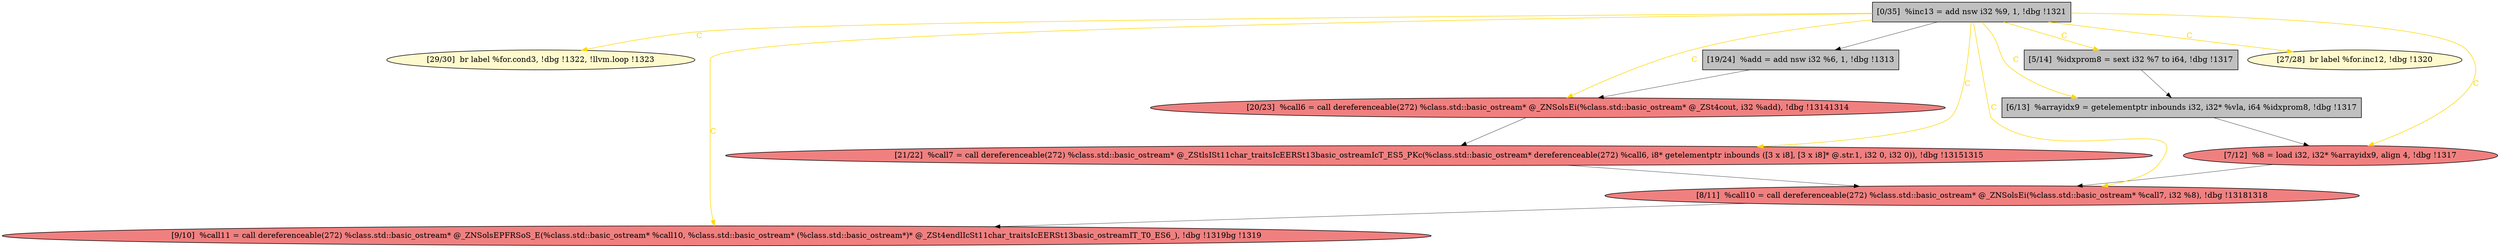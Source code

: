 
digraph G {


node621 [fillcolor=lemonchiffon,label="[29/30]  br label %for.cond3, !dbg !1322, !llvm.loop !1323",shape=ellipse,style=filled ]
node620 [fillcolor=grey,label="[5/14]  %idxprom8 = sext i32 %7 to i64, !dbg !1317",shape=rectangle,style=filled ]
node619 [fillcolor=lightcoral,label="[7/12]  %8 = load i32, i32* %arrayidx9, align 4, !dbg !1317",shape=ellipse,style=filled ]
node618 [fillcolor=grey,label="[6/13]  %arrayidx9 = getelementptr inbounds i32, i32* %vla, i64 %idxprom8, !dbg !1317",shape=rectangle,style=filled ]
node617 [fillcolor=lightcoral,label="[9/10]  %call11 = call dereferenceable(272) %class.std::basic_ostream* @_ZNSolsEPFRSoS_E(%class.std::basic_ostream* %call10, %class.std::basic_ostream* (%class.std::basic_ostream*)* @_ZSt4endlIcSt11char_traitsIcEERSt13basic_ostreamIT_T0_ES6_), !dbg !1319bg !1319",shape=ellipse,style=filled ]
node612 [fillcolor=lightcoral,label="[20/23]  %call6 = call dereferenceable(272) %class.std::basic_ostream* @_ZNSolsEi(%class.std::basic_ostream* @_ZSt4cout, i32 %add), !dbg !13141314",shape=ellipse,style=filled ]
node611 [fillcolor=lightcoral,label="[21/22]  %call7 = call dereferenceable(272) %class.std::basic_ostream* @_ZStlsISt11char_traitsIcEERSt13basic_ostreamIcT_ES5_PKc(%class.std::basic_ostream* dereferenceable(272) %call6, i8* getelementptr inbounds ([3 x i8], [3 x i8]* @.str.1, i32 0, i32 0)), !dbg !13151315",shape=ellipse,style=filled ]
node613 [fillcolor=grey,label="[19/24]  %add = add nsw i32 %6, 1, !dbg !1313",shape=rectangle,style=filled ]
node614 [fillcolor=lemonchiffon,label="[27/28]  br label %for.inc12, !dbg !1320",shape=ellipse,style=filled ]
node615 [fillcolor=grey,label="[0/35]  %inc13 = add nsw i32 %9, 1, !dbg !1321",shape=rectangle,style=filled ]
node616 [fillcolor=lightcoral,label="[8/11]  %call10 = call dereferenceable(272) %class.std::basic_ostream* @_ZNSolsEi(%class.std::basic_ostream* %call7, i32 %8), !dbg !13181318",shape=ellipse,style=filled ]

node613->node612 [style=solid,color=black,label="",penwidth=0.5,fontcolor=black ]
node615->node613 [style=solid,color=black,label="",penwidth=0.5,fontcolor=black ]
node611->node616 [style=solid,color=black,label="",penwidth=0.5,fontcolor=black ]
node620->node618 [style=solid,color=black,label="",penwidth=0.5,fontcolor=black ]
node618->node619 [style=solid,color=black,label="",penwidth=0.5,fontcolor=black ]
node619->node616 [style=solid,color=black,label="",penwidth=0.5,fontcolor=black ]
node612->node611 [style=solid,color=black,label="",penwidth=0.5,fontcolor=black ]
node615->node618 [style=solid,color=gold,label="C",penwidth=1.0,fontcolor=gold ]
node615->node621 [style=solid,color=gold,label="C",penwidth=1.0,fontcolor=gold ]
node616->node617 [style=solid,color=black,label="",penwidth=0.5,fontcolor=black ]
node615->node620 [style=solid,color=gold,label="C",penwidth=1.0,fontcolor=gold ]
node615->node619 [style=solid,color=gold,label="C",penwidth=1.0,fontcolor=gold ]
node615->node617 [style=solid,color=gold,label="C",penwidth=1.0,fontcolor=gold ]
node615->node616 [style=solid,color=gold,label="C",penwidth=1.0,fontcolor=gold ]
node615->node611 [style=solid,color=gold,label="C",penwidth=1.0,fontcolor=gold ]
node615->node614 [style=solid,color=gold,label="C",penwidth=1.0,fontcolor=gold ]
node615->node612 [style=solid,color=gold,label="C",penwidth=1.0,fontcolor=gold ]


}
